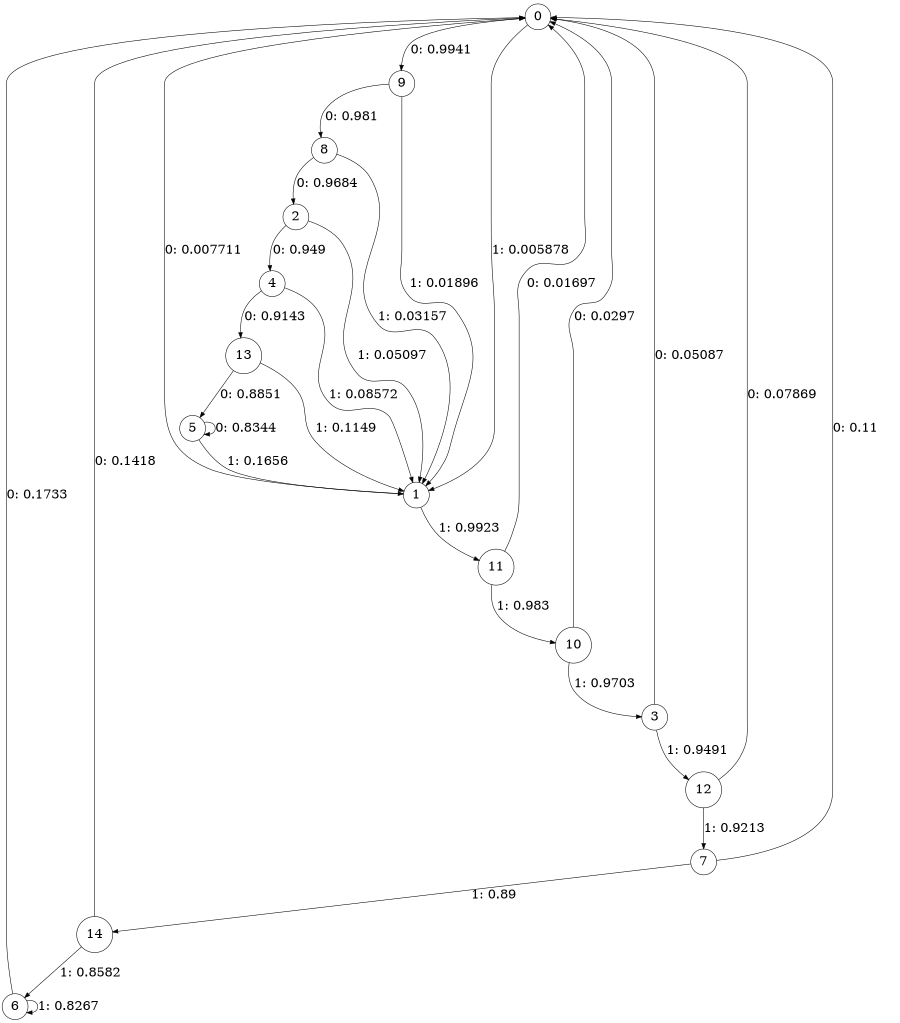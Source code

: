 digraph "ch4_random_source_L9" {
size = "6,8.5";
ratio = "fill";
node [shape = circle];
node [fontsize = 24];
edge [fontsize = 24];
0 -> 9 [label = "0: 0.9941   "];
0 -> 1 [label = "1: 0.005878  "];
1 -> 0 [label = "0: 0.007711  "];
1 -> 11 [label = "1: 0.9923   "];
2 -> 4 [label = "0: 0.949    "];
2 -> 1 [label = "1: 0.05097  "];
3 -> 0 [label = "0: 0.05087  "];
3 -> 12 [label = "1: 0.9491   "];
4 -> 13 [label = "0: 0.9143   "];
4 -> 1 [label = "1: 0.08572  "];
5 -> 5 [label = "0: 0.8344   "];
5 -> 1 [label = "1: 0.1656   "];
6 -> 0 [label = "0: 0.1733   "];
6 -> 6 [label = "1: 0.8267   "];
7 -> 0 [label = "0: 0.11     "];
7 -> 14 [label = "1: 0.89     "];
8 -> 2 [label = "0: 0.9684   "];
8 -> 1 [label = "1: 0.03157  "];
9 -> 8 [label = "0: 0.981    "];
9 -> 1 [label = "1: 0.01896  "];
10 -> 0 [label = "0: 0.0297   "];
10 -> 3 [label = "1: 0.9703   "];
11 -> 0 [label = "0: 0.01697  "];
11 -> 10 [label = "1: 0.983    "];
12 -> 0 [label = "0: 0.07869  "];
12 -> 7 [label = "1: 0.9213   "];
13 -> 5 [label = "0: 0.8851   "];
13 -> 1 [label = "1: 0.1149   "];
14 -> 0 [label = "0: 0.1418   "];
14 -> 6 [label = "1: 0.8582   "];
}